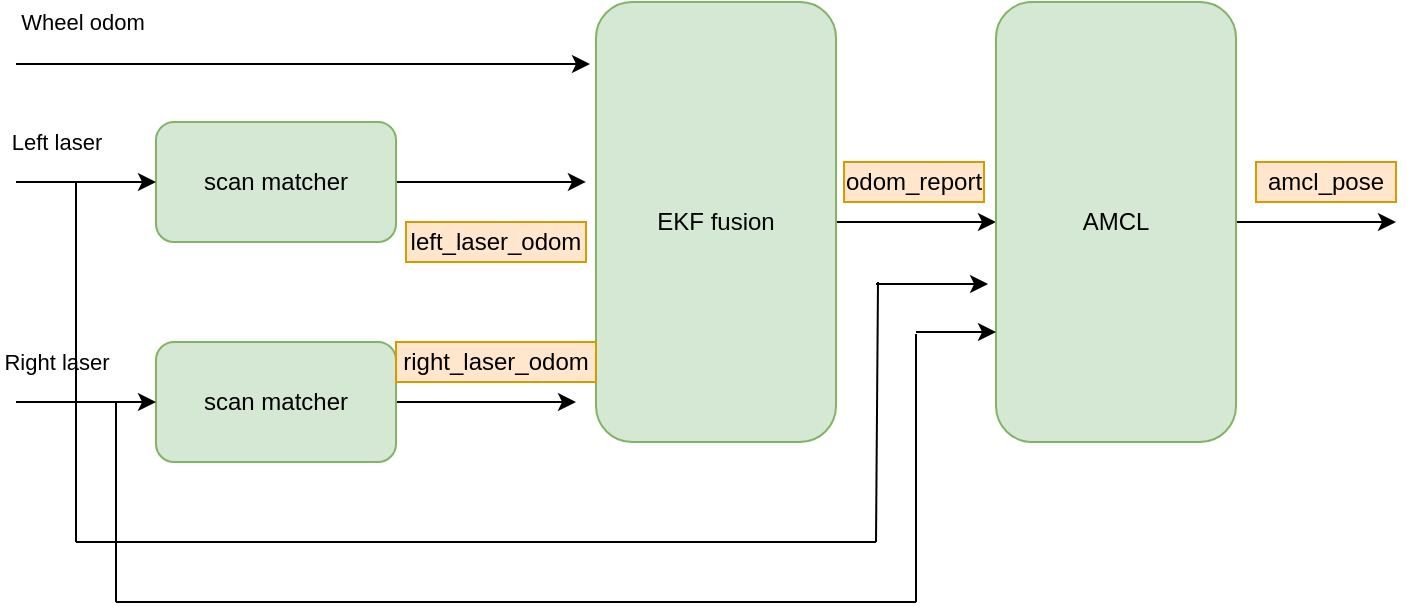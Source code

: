 <mxfile version="13.0.1" type="github">
  <diagram id="bE8a-iKeirP_sKBcckiv" name="Page-1">
    <mxGraphModel dx="786" dy="460" grid="1" gridSize="10" guides="1" tooltips="1" connect="1" arrows="1" fold="1" page="1" pageScale="1" pageWidth="850" pageHeight="1100" math="0" shadow="0">
      <root>
        <mxCell id="0" />
        <mxCell id="1" parent="0" />
        <mxCell id="0aonxo4-DS2xXVC4I4i5-13" style="edgeStyle=orthogonalEdgeStyle;rounded=0;orthogonalLoop=1;jettySize=auto;html=1;entryX=-0.042;entryY=0.409;entryDx=0;entryDy=0;entryPerimeter=0;" parent="1" source="0aonxo4-DS2xXVC4I4i5-1" target="0aonxo4-DS2xXVC4I4i5-10" edge="1">
          <mxGeometry relative="1" as="geometry">
            <mxPoint x="330" y="230" as="targetPoint" />
            <Array as="points">
              <mxPoint x="310" y="230" />
              <mxPoint x="310" y="230" />
            </Array>
          </mxGeometry>
        </mxCell>
        <mxCell id="0aonxo4-DS2xXVC4I4i5-1" value="scan matcher" style="rounded=1;whiteSpace=wrap;html=1;fillColor=#d5e8d4;strokeColor=#82b366;" parent="1" vertex="1">
          <mxGeometry x="130" y="200" width="120" height="60" as="geometry" />
        </mxCell>
        <mxCell id="0aonxo4-DS2xXVC4I4i5-14" style="edgeStyle=orthogonalEdgeStyle;rounded=0;orthogonalLoop=1;jettySize=auto;html=1;" parent="1" source="0aonxo4-DS2xXVC4I4i5-2" edge="1">
          <mxGeometry relative="1" as="geometry">
            <mxPoint x="340" y="340" as="targetPoint" />
          </mxGeometry>
        </mxCell>
        <mxCell id="0aonxo4-DS2xXVC4I4i5-2" value="scan matcher" style="rounded=1;whiteSpace=wrap;html=1;fillColor=#d5e8d4;strokeColor=#82b366;" parent="1" vertex="1">
          <mxGeometry x="130" y="310" width="120" height="60" as="geometry" />
        </mxCell>
        <mxCell id="0aonxo4-DS2xXVC4I4i5-3" value="" style="endArrow=classic;html=1;" parent="1" target="0aonxo4-DS2xXVC4I4i5-1" edge="1">
          <mxGeometry width="50" height="50" relative="1" as="geometry">
            <mxPoint x="60" y="230" as="sourcePoint" />
            <mxPoint x="120" y="200" as="targetPoint" />
          </mxGeometry>
        </mxCell>
        <mxCell id="0aonxo4-DS2xXVC4I4i5-4" value="Left laser" style="edgeLabel;html=1;align=center;verticalAlign=middle;resizable=0;points=[];" parent="0aonxo4-DS2xXVC4I4i5-3" vertex="1" connectable="0">
          <mxGeometry x="-0.371" y="-2" relative="1" as="geometry">
            <mxPoint x="-2" y="-22" as="offset" />
          </mxGeometry>
        </mxCell>
        <mxCell id="0aonxo4-DS2xXVC4I4i5-9" value="Right laser" style="endArrow=classic;html=1;entryX=0;entryY=0.5;entryDx=0;entryDy=0;" parent="1" target="0aonxo4-DS2xXVC4I4i5-2" edge="1">
          <mxGeometry x="0.143" y="28" width="50" height="50" relative="1" as="geometry">
            <mxPoint x="60" y="340" as="sourcePoint" />
            <mxPoint x="370" y="350" as="targetPoint" />
            <Array as="points">
              <mxPoint x="100" y="340" />
            </Array>
            <mxPoint x="-20" y="8" as="offset" />
          </mxGeometry>
        </mxCell>
        <mxCell id="0aonxo4-DS2xXVC4I4i5-18" style="edgeStyle=orthogonalEdgeStyle;rounded=0;orthogonalLoop=1;jettySize=auto;html=1;" parent="1" source="0aonxo4-DS2xXVC4I4i5-10" target="0aonxo4-DS2xXVC4I4i5-17" edge="1">
          <mxGeometry relative="1" as="geometry" />
        </mxCell>
        <mxCell id="0aonxo4-DS2xXVC4I4i5-10" value="EKF fusion" style="rounded=1;whiteSpace=wrap;html=1;fillColor=#d5e8d4;strokeColor=#82b366;" parent="1" vertex="1">
          <mxGeometry x="350" y="140" width="120" height="220" as="geometry" />
        </mxCell>
        <mxCell id="0aonxo4-DS2xXVC4I4i5-11" value="" style="endArrow=classic;html=1;entryX=-0.025;entryY=0.141;entryDx=0;entryDy=0;entryPerimeter=0;" parent="1" target="0aonxo4-DS2xXVC4I4i5-10" edge="1">
          <mxGeometry width="50" height="50" relative="1" as="geometry">
            <mxPoint x="60" y="171" as="sourcePoint" />
            <mxPoint x="370" y="350" as="targetPoint" />
          </mxGeometry>
        </mxCell>
        <mxCell id="0aonxo4-DS2xXVC4I4i5-12" value="Wheel odom" style="edgeLabel;html=1;align=center;verticalAlign=middle;resizable=0;points=[];" parent="0aonxo4-DS2xXVC4I4i5-11" vertex="1" connectable="0">
          <mxGeometry x="-0.451" y="3" relative="1" as="geometry">
            <mxPoint x="-46" y="-18.01" as="offset" />
          </mxGeometry>
        </mxCell>
        <mxCell id="0aonxo4-DS2xXVC4I4i5-15" value="left_laser_odom" style="text;html=1;strokeColor=#d79b00;fillColor=#ffe6cc;align=center;verticalAlign=middle;whiteSpace=wrap;rounded=0;" parent="1" vertex="1">
          <mxGeometry x="255" y="250" width="90" height="20" as="geometry" />
        </mxCell>
        <mxCell id="0aonxo4-DS2xXVC4I4i5-16" value="right_laser_odom" style="text;html=1;strokeColor=#d79b00;fillColor=#ffe6cc;align=center;verticalAlign=middle;whiteSpace=wrap;rounded=0;" parent="1" vertex="1">
          <mxGeometry x="250" y="310" width="100" height="20" as="geometry" />
        </mxCell>
        <mxCell id="0aonxo4-DS2xXVC4I4i5-23" value="" style="edgeStyle=orthogonalEdgeStyle;rounded=0;orthogonalLoop=1;jettySize=auto;html=1;" parent="1" source="0aonxo4-DS2xXVC4I4i5-17" edge="1">
          <mxGeometry relative="1" as="geometry">
            <mxPoint x="750" y="250" as="targetPoint" />
          </mxGeometry>
        </mxCell>
        <mxCell id="0aonxo4-DS2xXVC4I4i5-17" value="AMCL" style="rounded=1;whiteSpace=wrap;html=1;fillColor=#d5e8d4;strokeColor=#82b366;" parent="1" vertex="1">
          <mxGeometry x="550" y="140" width="120" height="220" as="geometry" />
        </mxCell>
        <mxCell id="0aonxo4-DS2xXVC4I4i5-19" value="odom_report" style="text;html=1;strokeColor=#d79b00;fillColor=#ffe6cc;align=center;verticalAlign=middle;whiteSpace=wrap;rounded=0;" parent="1" vertex="1">
          <mxGeometry x="474" y="220" width="70" height="20" as="geometry" />
        </mxCell>
        <mxCell id="0aonxo4-DS2xXVC4I4i5-24" value="amcl_pose" style="text;html=1;strokeColor=#d79b00;fillColor=#ffe6cc;align=center;verticalAlign=middle;whiteSpace=wrap;rounded=0;" parent="1" vertex="1">
          <mxGeometry x="680" y="220" width="70" height="20" as="geometry" />
        </mxCell>
        <mxCell id="0aonxo4-DS2xXVC4I4i5-28" value="" style="endArrow=classic;html=1;entryX=-0.033;entryY=0.641;entryDx=0;entryDy=0;entryPerimeter=0;" parent="1" target="0aonxo4-DS2xXVC4I4i5-17" edge="1">
          <mxGeometry width="50" height="50" relative="1" as="geometry">
            <mxPoint x="490" y="281" as="sourcePoint" />
            <mxPoint x="440" y="410" as="targetPoint" />
          </mxGeometry>
        </mxCell>
        <mxCell id="0aonxo4-DS2xXVC4I4i5-29" value="" style="endArrow=none;html=1;" parent="1" edge="1">
          <mxGeometry width="50" height="50" relative="1" as="geometry">
            <mxPoint x="90" y="410" as="sourcePoint" />
            <mxPoint x="90" y="230" as="targetPoint" />
          </mxGeometry>
        </mxCell>
        <mxCell id="0aonxo4-DS2xXVC4I4i5-30" value="" style="endArrow=none;html=1;" parent="1" edge="1">
          <mxGeometry width="50" height="50" relative="1" as="geometry">
            <mxPoint x="90" y="410" as="sourcePoint" />
            <mxPoint x="490" y="410" as="targetPoint" />
          </mxGeometry>
        </mxCell>
        <mxCell id="0aonxo4-DS2xXVC4I4i5-31" value="" style="endArrow=none;html=1;" parent="1" edge="1">
          <mxGeometry width="50" height="50" relative="1" as="geometry">
            <mxPoint x="490" y="410" as="sourcePoint" />
            <mxPoint x="491" y="280" as="targetPoint" />
          </mxGeometry>
        </mxCell>
        <mxCell id="0aonxo4-DS2xXVC4I4i5-32" value="" style="endArrow=none;html=1;" parent="1" edge="1">
          <mxGeometry width="50" height="50" relative="1" as="geometry">
            <mxPoint x="110" y="440" as="sourcePoint" />
            <mxPoint x="110" y="340" as="targetPoint" />
          </mxGeometry>
        </mxCell>
        <mxCell id="0aonxo4-DS2xXVC4I4i5-33" value="" style="endArrow=none;html=1;" parent="1" edge="1">
          <mxGeometry width="50" height="50" relative="1" as="geometry">
            <mxPoint x="110" y="440" as="sourcePoint" />
            <mxPoint x="510" y="440" as="targetPoint" />
            <Array as="points">
              <mxPoint x="440" y="440" />
            </Array>
          </mxGeometry>
        </mxCell>
        <mxCell id="0aonxo4-DS2xXVC4I4i5-34" value="" style="endArrow=none;html=1;" parent="1" edge="1">
          <mxGeometry width="50" height="50" relative="1" as="geometry">
            <mxPoint x="510" y="440" as="sourcePoint" />
            <mxPoint x="510" y="306" as="targetPoint" />
            <Array as="points">
              <mxPoint x="510" y="406" />
            </Array>
          </mxGeometry>
        </mxCell>
        <mxCell id="0aonxo4-DS2xXVC4I4i5-35" value="" style="endArrow=classic;html=1;entryX=0;entryY=0.75;entryDx=0;entryDy=0;" parent="1" target="0aonxo4-DS2xXVC4I4i5-17" edge="1">
          <mxGeometry width="50" height="50" relative="1" as="geometry">
            <mxPoint x="510" y="305" as="sourcePoint" />
            <mxPoint x="540" y="310" as="targetPoint" />
          </mxGeometry>
        </mxCell>
      </root>
    </mxGraphModel>
  </diagram>
</mxfile>
